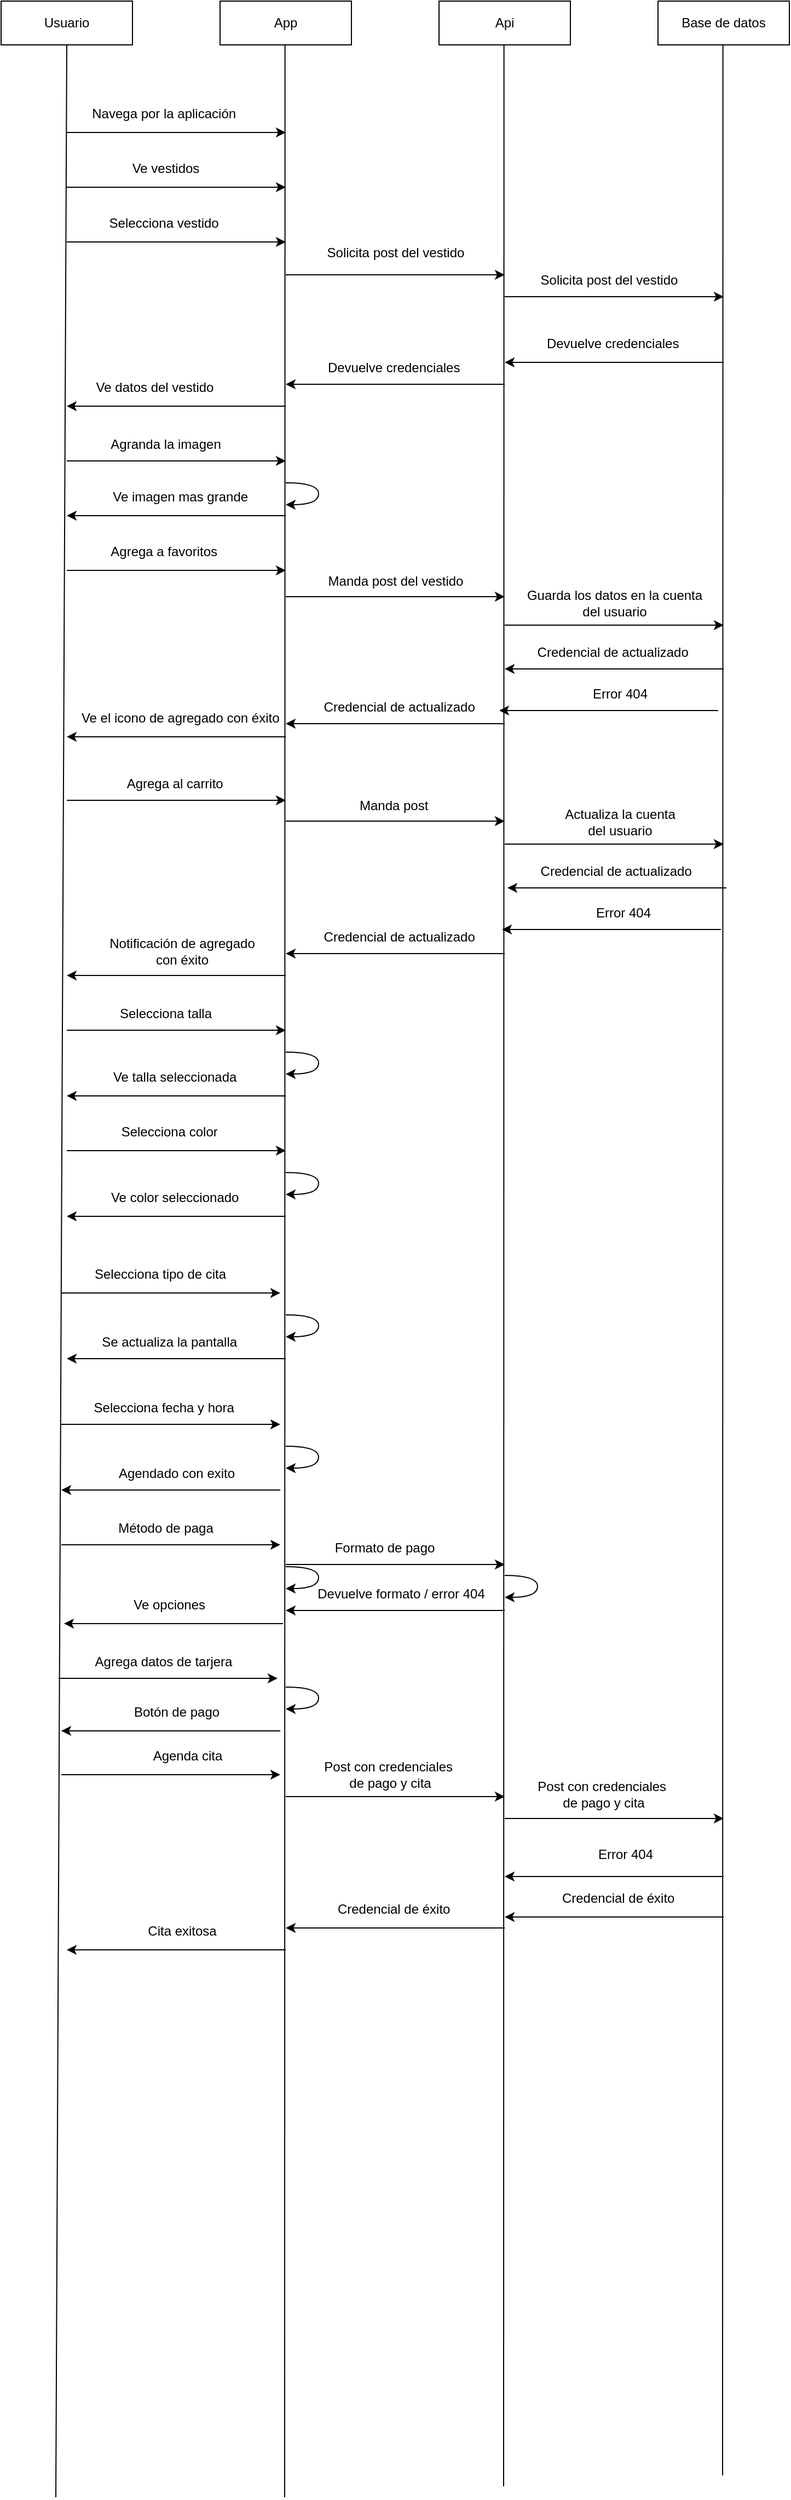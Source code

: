 <mxfile version="26.0.12">
  <diagram name="Página-1" id="8D-3gIo9iSxEuLz8DAEU">
    <mxGraphModel dx="1009" dy="563" grid="1" gridSize="10" guides="1" tooltips="1" connect="1" arrows="1" fold="1" page="1" pageScale="1" pageWidth="827" pageHeight="1169" math="0" shadow="0">
      <root>
        <mxCell id="0" />
        <mxCell id="1" parent="0" />
        <mxCell id="Cb8Zpmx-AjWoCuc97hhI-1" value="Usuario" style="rounded=0;whiteSpace=wrap;html=1;" vertex="1" parent="1">
          <mxGeometry x="80" y="40" width="120" height="40" as="geometry" />
        </mxCell>
        <mxCell id="Cb8Zpmx-AjWoCuc97hhI-2" value="App" style="rounded=0;whiteSpace=wrap;html=1;" vertex="1" parent="1">
          <mxGeometry x="280" y="40" width="120" height="40" as="geometry" />
        </mxCell>
        <mxCell id="Cb8Zpmx-AjWoCuc97hhI-3" value="Api" style="rounded=0;whiteSpace=wrap;html=1;" vertex="1" parent="1">
          <mxGeometry x="480" y="40" width="120" height="40" as="geometry" />
        </mxCell>
        <mxCell id="Cb8Zpmx-AjWoCuc97hhI-4" value="Base de datos" style="rounded=0;whiteSpace=wrap;html=1;" vertex="1" parent="1">
          <mxGeometry x="680" y="40" width="120" height="40" as="geometry" />
        </mxCell>
        <mxCell id="Cb8Zpmx-AjWoCuc97hhI-5" value="" style="endArrow=none;html=1;rounded=0;entryX=0.5;entryY=1;entryDx=0;entryDy=0;" edge="1" parent="1" target="Cb8Zpmx-AjWoCuc97hhI-1">
          <mxGeometry width="50" height="50" relative="1" as="geometry">
            <mxPoint x="130" y="2320" as="sourcePoint" />
            <mxPoint x="210" y="270" as="targetPoint" />
          </mxGeometry>
        </mxCell>
        <mxCell id="Cb8Zpmx-AjWoCuc97hhI-6" value="" style="endArrow=none;html=1;rounded=0;entryX=0.5;entryY=1;entryDx=0;entryDy=0;" edge="1" parent="1">
          <mxGeometry width="50" height="50" relative="1" as="geometry">
            <mxPoint x="339" y="2320" as="sourcePoint" />
            <mxPoint x="339.33" y="80" as="targetPoint" />
          </mxGeometry>
        </mxCell>
        <mxCell id="Cb8Zpmx-AjWoCuc97hhI-7" value="" style="endArrow=none;html=1;rounded=0;entryX=0.5;entryY=1;entryDx=0;entryDy=0;" edge="1" parent="1">
          <mxGeometry width="50" height="50" relative="1" as="geometry">
            <mxPoint x="539" y="2310" as="sourcePoint" />
            <mxPoint x="539.33" y="80" as="targetPoint" />
          </mxGeometry>
        </mxCell>
        <mxCell id="Cb8Zpmx-AjWoCuc97hhI-8" value="" style="endArrow=none;html=1;rounded=0;entryX=0.5;entryY=1;entryDx=0;entryDy=0;" edge="1" parent="1">
          <mxGeometry width="50" height="50" relative="1" as="geometry">
            <mxPoint x="739" y="2300" as="sourcePoint" />
            <mxPoint x="739.33" y="80" as="targetPoint" />
          </mxGeometry>
        </mxCell>
        <mxCell id="Cb8Zpmx-AjWoCuc97hhI-9" value="" style="endArrow=classic;html=1;rounded=0;" edge="1" parent="1">
          <mxGeometry width="50" height="50" relative="1" as="geometry">
            <mxPoint x="140" y="160" as="sourcePoint" />
            <mxPoint x="340" y="160" as="targetPoint" />
          </mxGeometry>
        </mxCell>
        <mxCell id="Cb8Zpmx-AjWoCuc97hhI-10" value="Navega por la aplicación&amp;nbsp;" style="text;html=1;align=center;verticalAlign=middle;resizable=0;points=[];autosize=1;strokeColor=none;fillColor=none;" vertex="1" parent="1">
          <mxGeometry x="150" y="128" width="160" height="30" as="geometry" />
        </mxCell>
        <mxCell id="Cb8Zpmx-AjWoCuc97hhI-11" value="" style="endArrow=classic;html=1;rounded=0;" edge="1" parent="1">
          <mxGeometry width="50" height="50" relative="1" as="geometry">
            <mxPoint x="140" y="210" as="sourcePoint" />
            <mxPoint x="340" y="210" as="targetPoint" />
          </mxGeometry>
        </mxCell>
        <mxCell id="Cb8Zpmx-AjWoCuc97hhI-12" value="Ve vestidos" style="text;html=1;align=center;verticalAlign=middle;resizable=0;points=[];autosize=1;strokeColor=none;fillColor=none;" vertex="1" parent="1">
          <mxGeometry x="190" y="178" width="80" height="30" as="geometry" />
        </mxCell>
        <mxCell id="Cb8Zpmx-AjWoCuc97hhI-13" value="" style="endArrow=classic;html=1;rounded=0;" edge="1" parent="1">
          <mxGeometry width="50" height="50" relative="1" as="geometry">
            <mxPoint x="140" y="260" as="sourcePoint" />
            <mxPoint x="340" y="260" as="targetPoint" />
          </mxGeometry>
        </mxCell>
        <mxCell id="Cb8Zpmx-AjWoCuc97hhI-14" value="Selecciona vestido&amp;nbsp;" style="text;html=1;align=center;verticalAlign=middle;resizable=0;points=[];autosize=1;strokeColor=none;fillColor=none;" vertex="1" parent="1">
          <mxGeometry x="165" y="228" width="130" height="30" as="geometry" />
        </mxCell>
        <mxCell id="Cb8Zpmx-AjWoCuc97hhI-15" value="" style="endArrow=classic;html=1;rounded=0;" edge="1" parent="1">
          <mxGeometry width="50" height="50" relative="1" as="geometry">
            <mxPoint x="340" y="290" as="sourcePoint" />
            <mxPoint x="540" y="290" as="targetPoint" />
          </mxGeometry>
        </mxCell>
        <mxCell id="Cb8Zpmx-AjWoCuc97hhI-16" value="Solicita post del vestido" style="text;html=1;align=center;verticalAlign=middle;resizable=0;points=[];autosize=1;strokeColor=none;fillColor=none;" vertex="1" parent="1">
          <mxGeometry x="365" y="255" width="150" height="30" as="geometry" />
        </mxCell>
        <mxCell id="Cb8Zpmx-AjWoCuc97hhI-17" value="" style="endArrow=classic;html=1;rounded=0;" edge="1" parent="1">
          <mxGeometry width="50" height="50" relative="1" as="geometry">
            <mxPoint x="540" y="310" as="sourcePoint" />
            <mxPoint x="740" y="310" as="targetPoint" />
          </mxGeometry>
        </mxCell>
        <mxCell id="Cb8Zpmx-AjWoCuc97hhI-18" value="Solicita post del vestido" style="text;html=1;align=center;verticalAlign=middle;resizable=0;points=[];autosize=1;strokeColor=none;fillColor=none;" vertex="1" parent="1">
          <mxGeometry x="560" y="280" width="150" height="30" as="geometry" />
        </mxCell>
        <mxCell id="Cb8Zpmx-AjWoCuc97hhI-19" value="" style="endArrow=none;html=1;rounded=0;startFill=1;startArrow=classic;" edge="1" parent="1">
          <mxGeometry width="50" height="50" relative="1" as="geometry">
            <mxPoint x="540" y="370" as="sourcePoint" />
            <mxPoint x="740" y="370" as="targetPoint" />
          </mxGeometry>
        </mxCell>
        <mxCell id="Cb8Zpmx-AjWoCuc97hhI-20" value="Devuelve credenciales&amp;nbsp;" style="text;html=1;align=center;verticalAlign=middle;resizable=0;points=[];autosize=1;strokeColor=none;fillColor=none;" vertex="1" parent="1">
          <mxGeometry x="565" y="338" width="150" height="30" as="geometry" />
        </mxCell>
        <mxCell id="Cb8Zpmx-AjWoCuc97hhI-21" value="" style="endArrow=none;html=1;rounded=0;startFill=1;startArrow=classic;" edge="1" parent="1">
          <mxGeometry width="50" height="50" relative="1" as="geometry">
            <mxPoint x="340" y="390" as="sourcePoint" />
            <mxPoint x="540" y="390" as="targetPoint" />
          </mxGeometry>
        </mxCell>
        <mxCell id="Cb8Zpmx-AjWoCuc97hhI-22" value="Devuelve credenciales&amp;nbsp;" style="text;html=1;align=center;verticalAlign=middle;resizable=0;points=[];autosize=1;strokeColor=none;fillColor=none;" vertex="1" parent="1">
          <mxGeometry x="365" y="360" width="150" height="30" as="geometry" />
        </mxCell>
        <mxCell id="Cb8Zpmx-AjWoCuc97hhI-23" value="" style="endArrow=none;html=1;rounded=0;startFill=1;startArrow=classic;" edge="1" parent="1">
          <mxGeometry width="50" height="50" relative="1" as="geometry">
            <mxPoint x="140" y="410" as="sourcePoint" />
            <mxPoint x="340" y="410" as="targetPoint" />
          </mxGeometry>
        </mxCell>
        <mxCell id="Cb8Zpmx-AjWoCuc97hhI-24" value="Ve datos del vestido" style="text;html=1;align=center;verticalAlign=middle;resizable=0;points=[];autosize=1;strokeColor=none;fillColor=none;" vertex="1" parent="1">
          <mxGeometry x="155" y="378" width="130" height="30" as="geometry" />
        </mxCell>
        <mxCell id="Cb8Zpmx-AjWoCuc97hhI-26" value="" style="endArrow=classic;html=1;rounded=0;" edge="1" parent="1">
          <mxGeometry width="50" height="50" relative="1" as="geometry">
            <mxPoint x="140" y="460" as="sourcePoint" />
            <mxPoint x="340" y="460" as="targetPoint" />
          </mxGeometry>
        </mxCell>
        <mxCell id="Cb8Zpmx-AjWoCuc97hhI-27" value="Agranda la imagen" style="text;html=1;align=center;verticalAlign=middle;resizable=0;points=[];autosize=1;strokeColor=none;fillColor=none;" vertex="1" parent="1">
          <mxGeometry x="170" y="430" width="120" height="30" as="geometry" />
        </mxCell>
        <mxCell id="Cb8Zpmx-AjWoCuc97hhI-28" value="" style="endArrow=classic;html=1;rounded=0;edgeStyle=orthogonalEdgeStyle;curved=1;" edge="1" parent="1">
          <mxGeometry width="50" height="50" relative="1" as="geometry">
            <mxPoint x="340" y="480" as="sourcePoint" />
            <mxPoint x="340" y="500" as="targetPoint" />
            <Array as="points">
              <mxPoint x="370" y="480" />
              <mxPoint x="370" y="500" />
            </Array>
          </mxGeometry>
        </mxCell>
        <mxCell id="Cb8Zpmx-AjWoCuc97hhI-29" value="" style="endArrow=none;html=1;rounded=0;startFill=1;startArrow=classic;" edge="1" parent="1">
          <mxGeometry width="50" height="50" relative="1" as="geometry">
            <mxPoint x="140" y="510" as="sourcePoint" />
            <mxPoint x="340" y="510" as="targetPoint" />
          </mxGeometry>
        </mxCell>
        <mxCell id="Cb8Zpmx-AjWoCuc97hhI-30" value="Ve imagen mas grande&amp;nbsp;" style="text;html=1;align=center;verticalAlign=middle;resizable=0;points=[];autosize=1;strokeColor=none;fillColor=none;" vertex="1" parent="1">
          <mxGeometry x="170" y="478" width="150" height="30" as="geometry" />
        </mxCell>
        <mxCell id="Cb8Zpmx-AjWoCuc97hhI-31" value="" style="endArrow=classic;html=1;rounded=0;" edge="1" parent="1">
          <mxGeometry width="50" height="50" relative="1" as="geometry">
            <mxPoint x="140" y="560" as="sourcePoint" />
            <mxPoint x="340" y="560" as="targetPoint" />
          </mxGeometry>
        </mxCell>
        <mxCell id="Cb8Zpmx-AjWoCuc97hhI-32" value="Agrega a favoritos&amp;nbsp;" style="text;html=1;align=center;verticalAlign=middle;resizable=0;points=[];autosize=1;strokeColor=none;fillColor=none;" vertex="1" parent="1">
          <mxGeometry x="170" y="528" width="120" height="30" as="geometry" />
        </mxCell>
        <mxCell id="Cb8Zpmx-AjWoCuc97hhI-33" value="" style="endArrow=classic;html=1;rounded=0;" edge="1" parent="1">
          <mxGeometry width="50" height="50" relative="1" as="geometry">
            <mxPoint x="340" y="584" as="sourcePoint" />
            <mxPoint x="540" y="584" as="targetPoint" />
          </mxGeometry>
        </mxCell>
        <mxCell id="Cb8Zpmx-AjWoCuc97hhI-34" value="Manda post del vestido" style="text;html=1;align=center;verticalAlign=middle;resizable=0;points=[];autosize=1;strokeColor=none;fillColor=none;" vertex="1" parent="1">
          <mxGeometry x="365" y="555" width="150" height="30" as="geometry" />
        </mxCell>
        <mxCell id="Cb8Zpmx-AjWoCuc97hhI-35" value="" style="endArrow=classic;html=1;rounded=0;" edge="1" parent="1">
          <mxGeometry width="50" height="50" relative="1" as="geometry">
            <mxPoint x="540" y="610" as="sourcePoint" />
            <mxPoint x="740" y="610" as="targetPoint" />
          </mxGeometry>
        </mxCell>
        <mxCell id="Cb8Zpmx-AjWoCuc97hhI-36" value="Guarda los datos en la cuenta&lt;div&gt;&amp;nbsp;del usuario&amp;nbsp;&lt;/div&gt;" style="text;html=1;align=center;verticalAlign=middle;resizable=0;points=[];autosize=1;strokeColor=none;fillColor=none;" vertex="1" parent="1">
          <mxGeometry x="550" y="570" width="180" height="40" as="geometry" />
        </mxCell>
        <mxCell id="Cb8Zpmx-AjWoCuc97hhI-37" value="" style="endArrow=none;html=1;rounded=0;startFill=1;startArrow=classic;" edge="1" parent="1">
          <mxGeometry width="50" height="50" relative="1" as="geometry">
            <mxPoint x="540" y="650" as="sourcePoint" />
            <mxPoint x="740" y="650" as="targetPoint" />
          </mxGeometry>
        </mxCell>
        <mxCell id="Cb8Zpmx-AjWoCuc97hhI-38" value="Credencial de actualizado&amp;nbsp;" style="text;html=1;align=center;verticalAlign=middle;resizable=0;points=[];autosize=1;strokeColor=none;fillColor=none;" vertex="1" parent="1">
          <mxGeometry x="560" y="620" width="160" height="30" as="geometry" />
        </mxCell>
        <mxCell id="Cb8Zpmx-AjWoCuc97hhI-39" value="" style="endArrow=none;html=1;rounded=0;startFill=1;startArrow=classic;" edge="1" parent="1">
          <mxGeometry width="50" height="50" relative="1" as="geometry">
            <mxPoint x="340" y="700" as="sourcePoint" />
            <mxPoint x="540" y="700" as="targetPoint" />
          </mxGeometry>
        </mxCell>
        <mxCell id="Cb8Zpmx-AjWoCuc97hhI-41" value="Credencial de actualizado&amp;nbsp;" style="text;html=1;align=center;verticalAlign=middle;resizable=0;points=[];autosize=1;strokeColor=none;fillColor=none;" vertex="1" parent="1">
          <mxGeometry x="365" y="670" width="160" height="30" as="geometry" />
        </mxCell>
        <mxCell id="Cb8Zpmx-AjWoCuc97hhI-42" value="" style="endArrow=none;html=1;rounded=0;startFill=1;startArrow=classic;" edge="1" parent="1">
          <mxGeometry width="50" height="50" relative="1" as="geometry">
            <mxPoint x="140" y="712" as="sourcePoint" />
            <mxPoint x="340" y="712" as="targetPoint" />
          </mxGeometry>
        </mxCell>
        <mxCell id="Cb8Zpmx-AjWoCuc97hhI-43" value="Ve el icono de agregado con éxito&amp;nbsp;" style="text;html=1;align=center;verticalAlign=middle;resizable=0;points=[];autosize=1;strokeColor=none;fillColor=none;" vertex="1" parent="1">
          <mxGeometry x="140" y="680" width="210" height="30" as="geometry" />
        </mxCell>
        <mxCell id="Cb8Zpmx-AjWoCuc97hhI-44" value="" style="endArrow=none;html=1;rounded=0;startFill=1;startArrow=classic;" edge="1" parent="1">
          <mxGeometry width="50" height="50" relative="1" as="geometry">
            <mxPoint x="535" y="688" as="sourcePoint" />
            <mxPoint x="735" y="688" as="targetPoint" />
          </mxGeometry>
        </mxCell>
        <mxCell id="Cb8Zpmx-AjWoCuc97hhI-45" value="Error 404" style="text;html=1;align=center;verticalAlign=middle;resizable=0;points=[];autosize=1;strokeColor=none;fillColor=none;" vertex="1" parent="1">
          <mxGeometry x="610" y="658" width="70" height="30" as="geometry" />
        </mxCell>
        <mxCell id="Cb8Zpmx-AjWoCuc97hhI-46" value="" style="endArrow=classic;html=1;rounded=0;" edge="1" parent="1">
          <mxGeometry width="50" height="50" relative="1" as="geometry">
            <mxPoint x="140" y="770" as="sourcePoint" />
            <mxPoint x="340" y="770" as="targetPoint" />
          </mxGeometry>
        </mxCell>
        <mxCell id="Cb8Zpmx-AjWoCuc97hhI-47" value="Agrega al carrito&amp;nbsp;" style="text;html=1;align=center;verticalAlign=middle;resizable=0;points=[];autosize=1;strokeColor=none;fillColor=none;" vertex="1" parent="1">
          <mxGeometry x="185" y="740" width="110" height="30" as="geometry" />
        </mxCell>
        <mxCell id="Cb8Zpmx-AjWoCuc97hhI-48" value="" style="endArrow=classic;html=1;rounded=0;" edge="1" parent="1">
          <mxGeometry width="50" height="50" relative="1" as="geometry">
            <mxPoint x="340" y="789" as="sourcePoint" />
            <mxPoint x="540" y="789" as="targetPoint" />
          </mxGeometry>
        </mxCell>
        <mxCell id="Cb8Zpmx-AjWoCuc97hhI-49" value="Manda post&amp;nbsp;" style="text;html=1;align=center;verticalAlign=middle;resizable=0;points=[];autosize=1;strokeColor=none;fillColor=none;" vertex="1" parent="1">
          <mxGeometry x="395" y="760" width="90" height="30" as="geometry" />
        </mxCell>
        <mxCell id="Cb8Zpmx-AjWoCuc97hhI-50" value="" style="endArrow=classic;html=1;rounded=0;" edge="1" parent="1">
          <mxGeometry width="50" height="50" relative="1" as="geometry">
            <mxPoint x="540" y="810" as="sourcePoint" />
            <mxPoint x="740" y="810" as="targetPoint" />
          </mxGeometry>
        </mxCell>
        <mxCell id="Cb8Zpmx-AjWoCuc97hhI-51" value="Actualiza la cuenta&lt;div&gt;&amp;nbsp;del usuario&amp;nbsp;&lt;/div&gt;" style="text;html=1;align=center;verticalAlign=middle;resizable=0;points=[];autosize=1;strokeColor=none;fillColor=none;" vertex="1" parent="1">
          <mxGeometry x="585" y="770" width="120" height="40" as="geometry" />
        </mxCell>
        <mxCell id="Cb8Zpmx-AjWoCuc97hhI-52" value="" style="endArrow=none;html=1;rounded=0;startFill=1;startArrow=classic;" edge="1" parent="1">
          <mxGeometry width="50" height="50" relative="1" as="geometry">
            <mxPoint x="542.5" y="850" as="sourcePoint" />
            <mxPoint x="742.5" y="850" as="targetPoint" />
          </mxGeometry>
        </mxCell>
        <mxCell id="Cb8Zpmx-AjWoCuc97hhI-53" value="Credencial de actualizado&amp;nbsp;" style="text;html=1;align=center;verticalAlign=middle;resizable=0;points=[];autosize=1;strokeColor=none;fillColor=none;" vertex="1" parent="1">
          <mxGeometry x="562.5" y="820" width="160" height="30" as="geometry" />
        </mxCell>
        <mxCell id="Cb8Zpmx-AjWoCuc97hhI-54" value="" style="endArrow=none;html=1;rounded=0;startFill=1;startArrow=classic;" edge="1" parent="1">
          <mxGeometry width="50" height="50" relative="1" as="geometry">
            <mxPoint x="537.5" y="888" as="sourcePoint" />
            <mxPoint x="737.5" y="888" as="targetPoint" />
          </mxGeometry>
        </mxCell>
        <mxCell id="Cb8Zpmx-AjWoCuc97hhI-55" value="Error 404" style="text;html=1;align=center;verticalAlign=middle;resizable=0;points=[];autosize=1;strokeColor=none;fillColor=none;" vertex="1" parent="1">
          <mxGeometry x="612.5" y="858" width="70" height="30" as="geometry" />
        </mxCell>
        <mxCell id="Cb8Zpmx-AjWoCuc97hhI-56" value="" style="endArrow=none;html=1;rounded=0;startFill=1;startArrow=classic;" edge="1" parent="1">
          <mxGeometry width="50" height="50" relative="1" as="geometry">
            <mxPoint x="340" y="910" as="sourcePoint" />
            <mxPoint x="540" y="910" as="targetPoint" />
          </mxGeometry>
        </mxCell>
        <mxCell id="Cb8Zpmx-AjWoCuc97hhI-57" value="Credencial de actualizado&amp;nbsp;" style="text;html=1;align=center;verticalAlign=middle;resizable=0;points=[];autosize=1;strokeColor=none;fillColor=none;" vertex="1" parent="1">
          <mxGeometry x="365" y="880" width="160" height="30" as="geometry" />
        </mxCell>
        <mxCell id="Cb8Zpmx-AjWoCuc97hhI-58" value="" style="endArrow=none;html=1;rounded=0;startFill=1;startArrow=classic;" edge="1" parent="1">
          <mxGeometry width="50" height="50" relative="1" as="geometry">
            <mxPoint x="140" y="930" as="sourcePoint" />
            <mxPoint x="340" y="930" as="targetPoint" />
          </mxGeometry>
        </mxCell>
        <mxCell id="Cb8Zpmx-AjWoCuc97hhI-59" value="Notificación de agregado&lt;div&gt;&amp;nbsp;con éxito&amp;nbsp;&lt;/div&gt;" style="text;html=1;align=center;verticalAlign=middle;resizable=0;points=[];autosize=1;strokeColor=none;fillColor=none;" vertex="1" parent="1">
          <mxGeometry x="165" y="888" width="160" height="40" as="geometry" />
        </mxCell>
        <mxCell id="Cb8Zpmx-AjWoCuc97hhI-60" value="" style="endArrow=classic;html=1;rounded=0;" edge="1" parent="1">
          <mxGeometry width="50" height="50" relative="1" as="geometry">
            <mxPoint x="140" y="980" as="sourcePoint" />
            <mxPoint x="340" y="980" as="targetPoint" />
          </mxGeometry>
        </mxCell>
        <mxCell id="Cb8Zpmx-AjWoCuc97hhI-61" value="Selecciona talla" style="text;html=1;align=center;verticalAlign=middle;resizable=0;points=[];autosize=1;strokeColor=none;fillColor=none;" vertex="1" parent="1">
          <mxGeometry x="175" y="950" width="110" height="30" as="geometry" />
        </mxCell>
        <mxCell id="Cb8Zpmx-AjWoCuc97hhI-62" value="" style="endArrow=classic;html=1;rounded=0;edgeStyle=orthogonalEdgeStyle;curved=1;" edge="1" parent="1">
          <mxGeometry width="50" height="50" relative="1" as="geometry">
            <mxPoint x="340" y="1000" as="sourcePoint" />
            <mxPoint x="340" y="1020" as="targetPoint" />
            <Array as="points">
              <mxPoint x="370" y="1000" />
              <mxPoint x="370" y="1020" />
            </Array>
          </mxGeometry>
        </mxCell>
        <mxCell id="Cb8Zpmx-AjWoCuc97hhI-63" value="" style="endArrow=none;html=1;rounded=0;startFill=1;startArrow=classic;" edge="1" parent="1">
          <mxGeometry width="50" height="50" relative="1" as="geometry">
            <mxPoint x="140" y="1040" as="sourcePoint" />
            <mxPoint x="340" y="1040" as="targetPoint" />
          </mxGeometry>
        </mxCell>
        <mxCell id="Cb8Zpmx-AjWoCuc97hhI-64" value="Ve talla seleccionada&amp;nbsp;" style="text;html=1;align=center;verticalAlign=middle;resizable=0;points=[];autosize=1;strokeColor=none;fillColor=none;" vertex="1" parent="1">
          <mxGeometry x="170" y="1008" width="140" height="30" as="geometry" />
        </mxCell>
        <mxCell id="Cb8Zpmx-AjWoCuc97hhI-65" value="" style="endArrow=classic;html=1;rounded=0;" edge="1" parent="1">
          <mxGeometry width="50" height="50" relative="1" as="geometry">
            <mxPoint x="140" y="1090" as="sourcePoint" />
            <mxPoint x="340" y="1090" as="targetPoint" />
          </mxGeometry>
        </mxCell>
        <mxCell id="Cb8Zpmx-AjWoCuc97hhI-66" value="Selecciona color&amp;nbsp;" style="text;html=1;align=center;verticalAlign=middle;resizable=0;points=[];autosize=1;strokeColor=none;fillColor=none;" vertex="1" parent="1">
          <mxGeometry x="180" y="1058" width="110" height="30" as="geometry" />
        </mxCell>
        <mxCell id="Cb8Zpmx-AjWoCuc97hhI-67" value="" style="endArrow=classic;html=1;rounded=0;edgeStyle=orthogonalEdgeStyle;curved=1;" edge="1" parent="1">
          <mxGeometry width="50" height="50" relative="1" as="geometry">
            <mxPoint x="340" y="1110" as="sourcePoint" />
            <mxPoint x="340" y="1130" as="targetPoint" />
            <Array as="points">
              <mxPoint x="370" y="1110" />
              <mxPoint x="370" y="1130" />
            </Array>
          </mxGeometry>
        </mxCell>
        <mxCell id="Cb8Zpmx-AjWoCuc97hhI-68" value="" style="endArrow=none;html=1;rounded=0;startFill=1;startArrow=classic;" edge="1" parent="1">
          <mxGeometry width="50" height="50" relative="1" as="geometry">
            <mxPoint x="140" y="1150" as="sourcePoint" />
            <mxPoint x="340" y="1150" as="targetPoint" />
          </mxGeometry>
        </mxCell>
        <mxCell id="Cb8Zpmx-AjWoCuc97hhI-69" value="Ve color seleccionado&amp;nbsp;" style="text;html=1;align=center;verticalAlign=middle;resizable=0;points=[];autosize=1;strokeColor=none;fillColor=none;" vertex="1" parent="1">
          <mxGeometry x="170" y="1118" width="140" height="30" as="geometry" />
        </mxCell>
        <mxCell id="Cb8Zpmx-AjWoCuc97hhI-70" value="" style="endArrow=classic;html=1;rounded=0;" edge="1" parent="1">
          <mxGeometry width="50" height="50" relative="1" as="geometry">
            <mxPoint x="135" y="1220" as="sourcePoint" />
            <mxPoint x="335" y="1220" as="targetPoint" />
          </mxGeometry>
        </mxCell>
        <mxCell id="Cb8Zpmx-AjWoCuc97hhI-71" value="Selecciona tipo de cita" style="text;html=1;align=center;verticalAlign=middle;resizable=0;points=[];autosize=1;strokeColor=none;fillColor=none;" vertex="1" parent="1">
          <mxGeometry x="155" y="1188" width="140" height="30" as="geometry" />
        </mxCell>
        <mxCell id="Cb8Zpmx-AjWoCuc97hhI-72" value="" style="endArrow=classic;html=1;rounded=0;edgeStyle=orthogonalEdgeStyle;curved=1;" edge="1" parent="1">
          <mxGeometry width="50" height="50" relative="1" as="geometry">
            <mxPoint x="340" y="1240" as="sourcePoint" />
            <mxPoint x="340" y="1260" as="targetPoint" />
            <Array as="points">
              <mxPoint x="370" y="1240" />
              <mxPoint x="370" y="1260" />
            </Array>
          </mxGeometry>
        </mxCell>
        <mxCell id="Cb8Zpmx-AjWoCuc97hhI-73" value="" style="endArrow=none;html=1;rounded=0;startFill=1;startArrow=classic;" edge="1" parent="1">
          <mxGeometry width="50" height="50" relative="1" as="geometry">
            <mxPoint x="140" y="1280" as="sourcePoint" />
            <mxPoint x="340" y="1280" as="targetPoint" />
          </mxGeometry>
        </mxCell>
        <mxCell id="Cb8Zpmx-AjWoCuc97hhI-74" value="Se actualiza la pantalla&amp;nbsp;" style="text;html=1;align=center;verticalAlign=middle;resizable=0;points=[];autosize=1;strokeColor=none;fillColor=none;" vertex="1" parent="1">
          <mxGeometry x="160" y="1250" width="150" height="30" as="geometry" />
        </mxCell>
        <mxCell id="Cb8Zpmx-AjWoCuc97hhI-75" value="" style="endArrow=classic;html=1;rounded=0;" edge="1" parent="1">
          <mxGeometry width="50" height="50" relative="1" as="geometry">
            <mxPoint x="135" y="1340" as="sourcePoint" />
            <mxPoint x="335" y="1340" as="targetPoint" />
          </mxGeometry>
        </mxCell>
        <mxCell id="Cb8Zpmx-AjWoCuc97hhI-76" value="Selecciona fecha y hora&amp;nbsp;" style="text;html=1;align=center;verticalAlign=middle;resizable=0;points=[];autosize=1;strokeColor=none;fillColor=none;" vertex="1" parent="1">
          <mxGeometry x="155" y="1310" width="150" height="30" as="geometry" />
        </mxCell>
        <mxCell id="Cb8Zpmx-AjWoCuc97hhI-77" value="" style="endArrow=classic;html=1;rounded=0;edgeStyle=orthogonalEdgeStyle;curved=1;" edge="1" parent="1">
          <mxGeometry width="50" height="50" relative="1" as="geometry">
            <mxPoint x="340" y="1360" as="sourcePoint" />
            <mxPoint x="340" y="1380" as="targetPoint" />
            <Array as="points">
              <mxPoint x="370" y="1360" />
              <mxPoint x="370" y="1380" />
            </Array>
          </mxGeometry>
        </mxCell>
        <mxCell id="Cb8Zpmx-AjWoCuc97hhI-78" value="" style="endArrow=none;html=1;rounded=0;startFill=1;startArrow=classic;" edge="1" parent="1">
          <mxGeometry width="50" height="50" relative="1" as="geometry">
            <mxPoint x="135" y="1400" as="sourcePoint" />
            <mxPoint x="335" y="1400" as="targetPoint" />
          </mxGeometry>
        </mxCell>
        <mxCell id="Cb8Zpmx-AjWoCuc97hhI-79" value="Agendado con exito" style="text;html=1;align=center;verticalAlign=middle;resizable=0;points=[];autosize=1;strokeColor=none;fillColor=none;" vertex="1" parent="1">
          <mxGeometry x="175" y="1370" width="130" height="30" as="geometry" />
        </mxCell>
        <mxCell id="Cb8Zpmx-AjWoCuc97hhI-80" value="" style="endArrow=classic;html=1;rounded=0;" edge="1" parent="1">
          <mxGeometry width="50" height="50" relative="1" as="geometry">
            <mxPoint x="135" y="1450" as="sourcePoint" />
            <mxPoint x="335" y="1450" as="targetPoint" />
          </mxGeometry>
        </mxCell>
        <mxCell id="Cb8Zpmx-AjWoCuc97hhI-81" value="Método de paga" style="text;html=1;align=center;verticalAlign=middle;resizable=0;points=[];autosize=1;strokeColor=none;fillColor=none;" vertex="1" parent="1">
          <mxGeometry x="175" y="1420" width="110" height="30" as="geometry" />
        </mxCell>
        <mxCell id="Cb8Zpmx-AjWoCuc97hhI-82" value="" style="endArrow=classic;html=1;rounded=0;edgeStyle=orthogonalEdgeStyle;curved=1;" edge="1" parent="1">
          <mxGeometry width="50" height="50" relative="1" as="geometry">
            <mxPoint x="340" y="1470" as="sourcePoint" />
            <mxPoint x="340" y="1490" as="targetPoint" />
            <Array as="points">
              <mxPoint x="370" y="1470" />
              <mxPoint x="370" y="1490" />
            </Array>
          </mxGeometry>
        </mxCell>
        <mxCell id="Cb8Zpmx-AjWoCuc97hhI-83" value="" style="endArrow=none;html=1;rounded=0;startFill=1;startArrow=classic;" edge="1" parent="1">
          <mxGeometry width="50" height="50" relative="1" as="geometry">
            <mxPoint x="137.5" y="1522" as="sourcePoint" />
            <mxPoint x="337.5" y="1522" as="targetPoint" />
          </mxGeometry>
        </mxCell>
        <mxCell id="Cb8Zpmx-AjWoCuc97hhI-84" value="Ve opciones&amp;nbsp;" style="text;html=1;align=center;verticalAlign=middle;resizable=0;points=[];autosize=1;strokeColor=none;fillColor=none;" vertex="1" parent="1">
          <mxGeometry x="190" y="1490" width="90" height="30" as="geometry" />
        </mxCell>
        <mxCell id="Cb8Zpmx-AjWoCuc97hhI-85" value="" style="endArrow=classic;html=1;rounded=0;" edge="1" parent="1">
          <mxGeometry width="50" height="50" relative="1" as="geometry">
            <mxPoint x="132.5" y="1572" as="sourcePoint" />
            <mxPoint x="332.5" y="1572" as="targetPoint" />
          </mxGeometry>
        </mxCell>
        <mxCell id="Cb8Zpmx-AjWoCuc97hhI-86" value="Agrega datos de tarjera" style="text;html=1;align=center;verticalAlign=middle;resizable=0;points=[];autosize=1;strokeColor=none;fillColor=none;" vertex="1" parent="1">
          <mxGeometry x="152.5" y="1542" width="150" height="30" as="geometry" />
        </mxCell>
        <mxCell id="Cb8Zpmx-AjWoCuc97hhI-87" value="" style="endArrow=classic;html=1;rounded=0;" edge="1" parent="1">
          <mxGeometry width="50" height="50" relative="1" as="geometry">
            <mxPoint x="340" y="1468" as="sourcePoint" />
            <mxPoint x="540" y="1468" as="targetPoint" />
          </mxGeometry>
        </mxCell>
        <mxCell id="Cb8Zpmx-AjWoCuc97hhI-88" value="Formato de pago" style="text;html=1;align=center;verticalAlign=middle;resizable=0;points=[];autosize=1;strokeColor=none;fillColor=none;" vertex="1" parent="1">
          <mxGeometry x="375" y="1438" width="110" height="30" as="geometry" />
        </mxCell>
        <mxCell id="Cb8Zpmx-AjWoCuc97hhI-89" value="" style="endArrow=classic;html=1;rounded=0;edgeStyle=orthogonalEdgeStyle;curved=1;" edge="1" parent="1">
          <mxGeometry width="50" height="50" relative="1" as="geometry">
            <mxPoint x="540" y="1478" as="sourcePoint" />
            <mxPoint x="540" y="1498" as="targetPoint" />
            <Array as="points">
              <mxPoint x="570" y="1478" />
              <mxPoint x="570" y="1498" />
            </Array>
          </mxGeometry>
        </mxCell>
        <mxCell id="Cb8Zpmx-AjWoCuc97hhI-90" value="" style="endArrow=none;html=1;rounded=0;startFill=1;startArrow=classic;" edge="1" parent="1">
          <mxGeometry width="50" height="50" relative="1" as="geometry">
            <mxPoint x="340" y="1510" as="sourcePoint" />
            <mxPoint x="540" y="1510" as="targetPoint" />
          </mxGeometry>
        </mxCell>
        <mxCell id="Cb8Zpmx-AjWoCuc97hhI-92" value="" style="endArrow=classic;html=1;rounded=0;edgeStyle=orthogonalEdgeStyle;curved=1;" edge="1" parent="1">
          <mxGeometry width="50" height="50" relative="1" as="geometry">
            <mxPoint x="340" y="1580" as="sourcePoint" />
            <mxPoint x="340" y="1600" as="targetPoint" />
            <Array as="points">
              <mxPoint x="370" y="1580" />
              <mxPoint x="370" y="1600" />
            </Array>
          </mxGeometry>
        </mxCell>
        <mxCell id="Cb8Zpmx-AjWoCuc97hhI-93" value="" style="endArrow=none;html=1;rounded=0;startFill=1;startArrow=classic;" edge="1" parent="1">
          <mxGeometry width="50" height="50" relative="1" as="geometry">
            <mxPoint x="135" y="1620" as="sourcePoint" />
            <mxPoint x="335" y="1620" as="targetPoint" />
          </mxGeometry>
        </mxCell>
        <mxCell id="Cb8Zpmx-AjWoCuc97hhI-94" value="Botón de pago" style="text;html=1;align=center;verticalAlign=middle;resizable=0;points=[];autosize=1;strokeColor=none;fillColor=none;" vertex="1" parent="1">
          <mxGeometry x="190" y="1588" width="100" height="30" as="geometry" />
        </mxCell>
        <mxCell id="Cb8Zpmx-AjWoCuc97hhI-95" value="" style="endArrow=classic;html=1;rounded=0;" edge="1" parent="1">
          <mxGeometry width="50" height="50" relative="1" as="geometry">
            <mxPoint x="135" y="1660" as="sourcePoint" />
            <mxPoint x="335" y="1660" as="targetPoint" />
          </mxGeometry>
        </mxCell>
        <mxCell id="Cb8Zpmx-AjWoCuc97hhI-96" value="Agenda cita" style="text;html=1;align=center;verticalAlign=middle;resizable=0;points=[];autosize=1;strokeColor=none;fillColor=none;" vertex="1" parent="1">
          <mxGeometry x="205" y="1628" width="90" height="30" as="geometry" />
        </mxCell>
        <mxCell id="Cb8Zpmx-AjWoCuc97hhI-97" value="" style="endArrow=classic;html=1;rounded=0;" edge="1" parent="1">
          <mxGeometry width="50" height="50" relative="1" as="geometry">
            <mxPoint x="340" y="1680" as="sourcePoint" />
            <mxPoint x="540" y="1680" as="targetPoint" />
          </mxGeometry>
        </mxCell>
        <mxCell id="Cb8Zpmx-AjWoCuc97hhI-99" value="Devuelve formato / error 404" style="text;html=1;align=center;verticalAlign=middle;resizable=0;points=[];autosize=1;strokeColor=none;fillColor=none;" vertex="1" parent="1">
          <mxGeometry x="355" y="1480" width="180" height="30" as="geometry" />
        </mxCell>
        <mxCell id="Cb8Zpmx-AjWoCuc97hhI-100" value="Post con credenciales&amp;nbsp;&lt;div&gt;de pago y cita&lt;/div&gt;" style="text;html=1;align=center;verticalAlign=middle;resizable=0;points=[];autosize=1;strokeColor=none;fillColor=none;" vertex="1" parent="1">
          <mxGeometry x="365" y="1640" width="140" height="40" as="geometry" />
        </mxCell>
        <mxCell id="Cb8Zpmx-AjWoCuc97hhI-101" value="" style="endArrow=classic;html=1;rounded=0;" edge="1" parent="1">
          <mxGeometry width="50" height="50" relative="1" as="geometry">
            <mxPoint x="540" y="1700" as="sourcePoint" />
            <mxPoint x="740" y="1700" as="targetPoint" />
          </mxGeometry>
        </mxCell>
        <mxCell id="Cb8Zpmx-AjWoCuc97hhI-102" value="Post con credenciales&amp;nbsp;&lt;div&gt;de pago y cita&lt;/div&gt;" style="text;html=1;align=center;verticalAlign=middle;resizable=0;points=[];autosize=1;strokeColor=none;fillColor=none;" vertex="1" parent="1">
          <mxGeometry x="560" y="1658" width="140" height="40" as="geometry" />
        </mxCell>
        <mxCell id="Cb8Zpmx-AjWoCuc97hhI-103" value="" style="endArrow=none;html=1;rounded=0;startFill=1;startArrow=classic;" edge="1" parent="1">
          <mxGeometry width="50" height="50" relative="1" as="geometry">
            <mxPoint x="540" y="1753" as="sourcePoint" />
            <mxPoint x="740" y="1753" as="targetPoint" />
          </mxGeometry>
        </mxCell>
        <mxCell id="Cb8Zpmx-AjWoCuc97hhI-104" value="Error 404" style="text;html=1;align=center;verticalAlign=middle;resizable=0;points=[];autosize=1;strokeColor=none;fillColor=none;" vertex="1" parent="1">
          <mxGeometry x="615" y="1718" width="70" height="30" as="geometry" />
        </mxCell>
        <mxCell id="Cb8Zpmx-AjWoCuc97hhI-105" value="" style="endArrow=none;html=1;rounded=0;startFill=1;startArrow=classic;" edge="1" parent="1">
          <mxGeometry width="50" height="50" relative="1" as="geometry">
            <mxPoint x="540" y="1790" as="sourcePoint" />
            <mxPoint x="740" y="1790" as="targetPoint" />
          </mxGeometry>
        </mxCell>
        <mxCell id="Cb8Zpmx-AjWoCuc97hhI-106" value="Credencial de éxito&amp;nbsp;" style="text;html=1;align=center;verticalAlign=middle;resizable=0;points=[];autosize=1;strokeColor=none;fillColor=none;" vertex="1" parent="1">
          <mxGeometry x="580" y="1758" width="130" height="30" as="geometry" />
        </mxCell>
        <mxCell id="Cb8Zpmx-AjWoCuc97hhI-107" value="" style="endArrow=none;html=1;rounded=0;startFill=1;startArrow=classic;" edge="1" parent="1">
          <mxGeometry width="50" height="50" relative="1" as="geometry">
            <mxPoint x="340" y="1800" as="sourcePoint" />
            <mxPoint x="540" y="1800" as="targetPoint" />
          </mxGeometry>
        </mxCell>
        <mxCell id="Cb8Zpmx-AjWoCuc97hhI-108" value="Credencial de éxito&amp;nbsp;" style="text;html=1;align=center;verticalAlign=middle;resizable=0;points=[];autosize=1;strokeColor=none;fillColor=none;" vertex="1" parent="1">
          <mxGeometry x="375" y="1768" width="130" height="30" as="geometry" />
        </mxCell>
        <mxCell id="Cb8Zpmx-AjWoCuc97hhI-109" value="" style="endArrow=none;html=1;rounded=0;startFill=1;startArrow=classic;" edge="1" parent="1">
          <mxGeometry width="50" height="50" relative="1" as="geometry">
            <mxPoint x="140" y="1820" as="sourcePoint" />
            <mxPoint x="340" y="1820" as="targetPoint" />
          </mxGeometry>
        </mxCell>
        <mxCell id="Cb8Zpmx-AjWoCuc97hhI-110" value="Cita exitosa" style="text;html=1;align=center;verticalAlign=middle;resizable=0;points=[];autosize=1;strokeColor=none;fillColor=none;" vertex="1" parent="1">
          <mxGeometry x="200" y="1788" width="90" height="30" as="geometry" />
        </mxCell>
      </root>
    </mxGraphModel>
  </diagram>
</mxfile>
